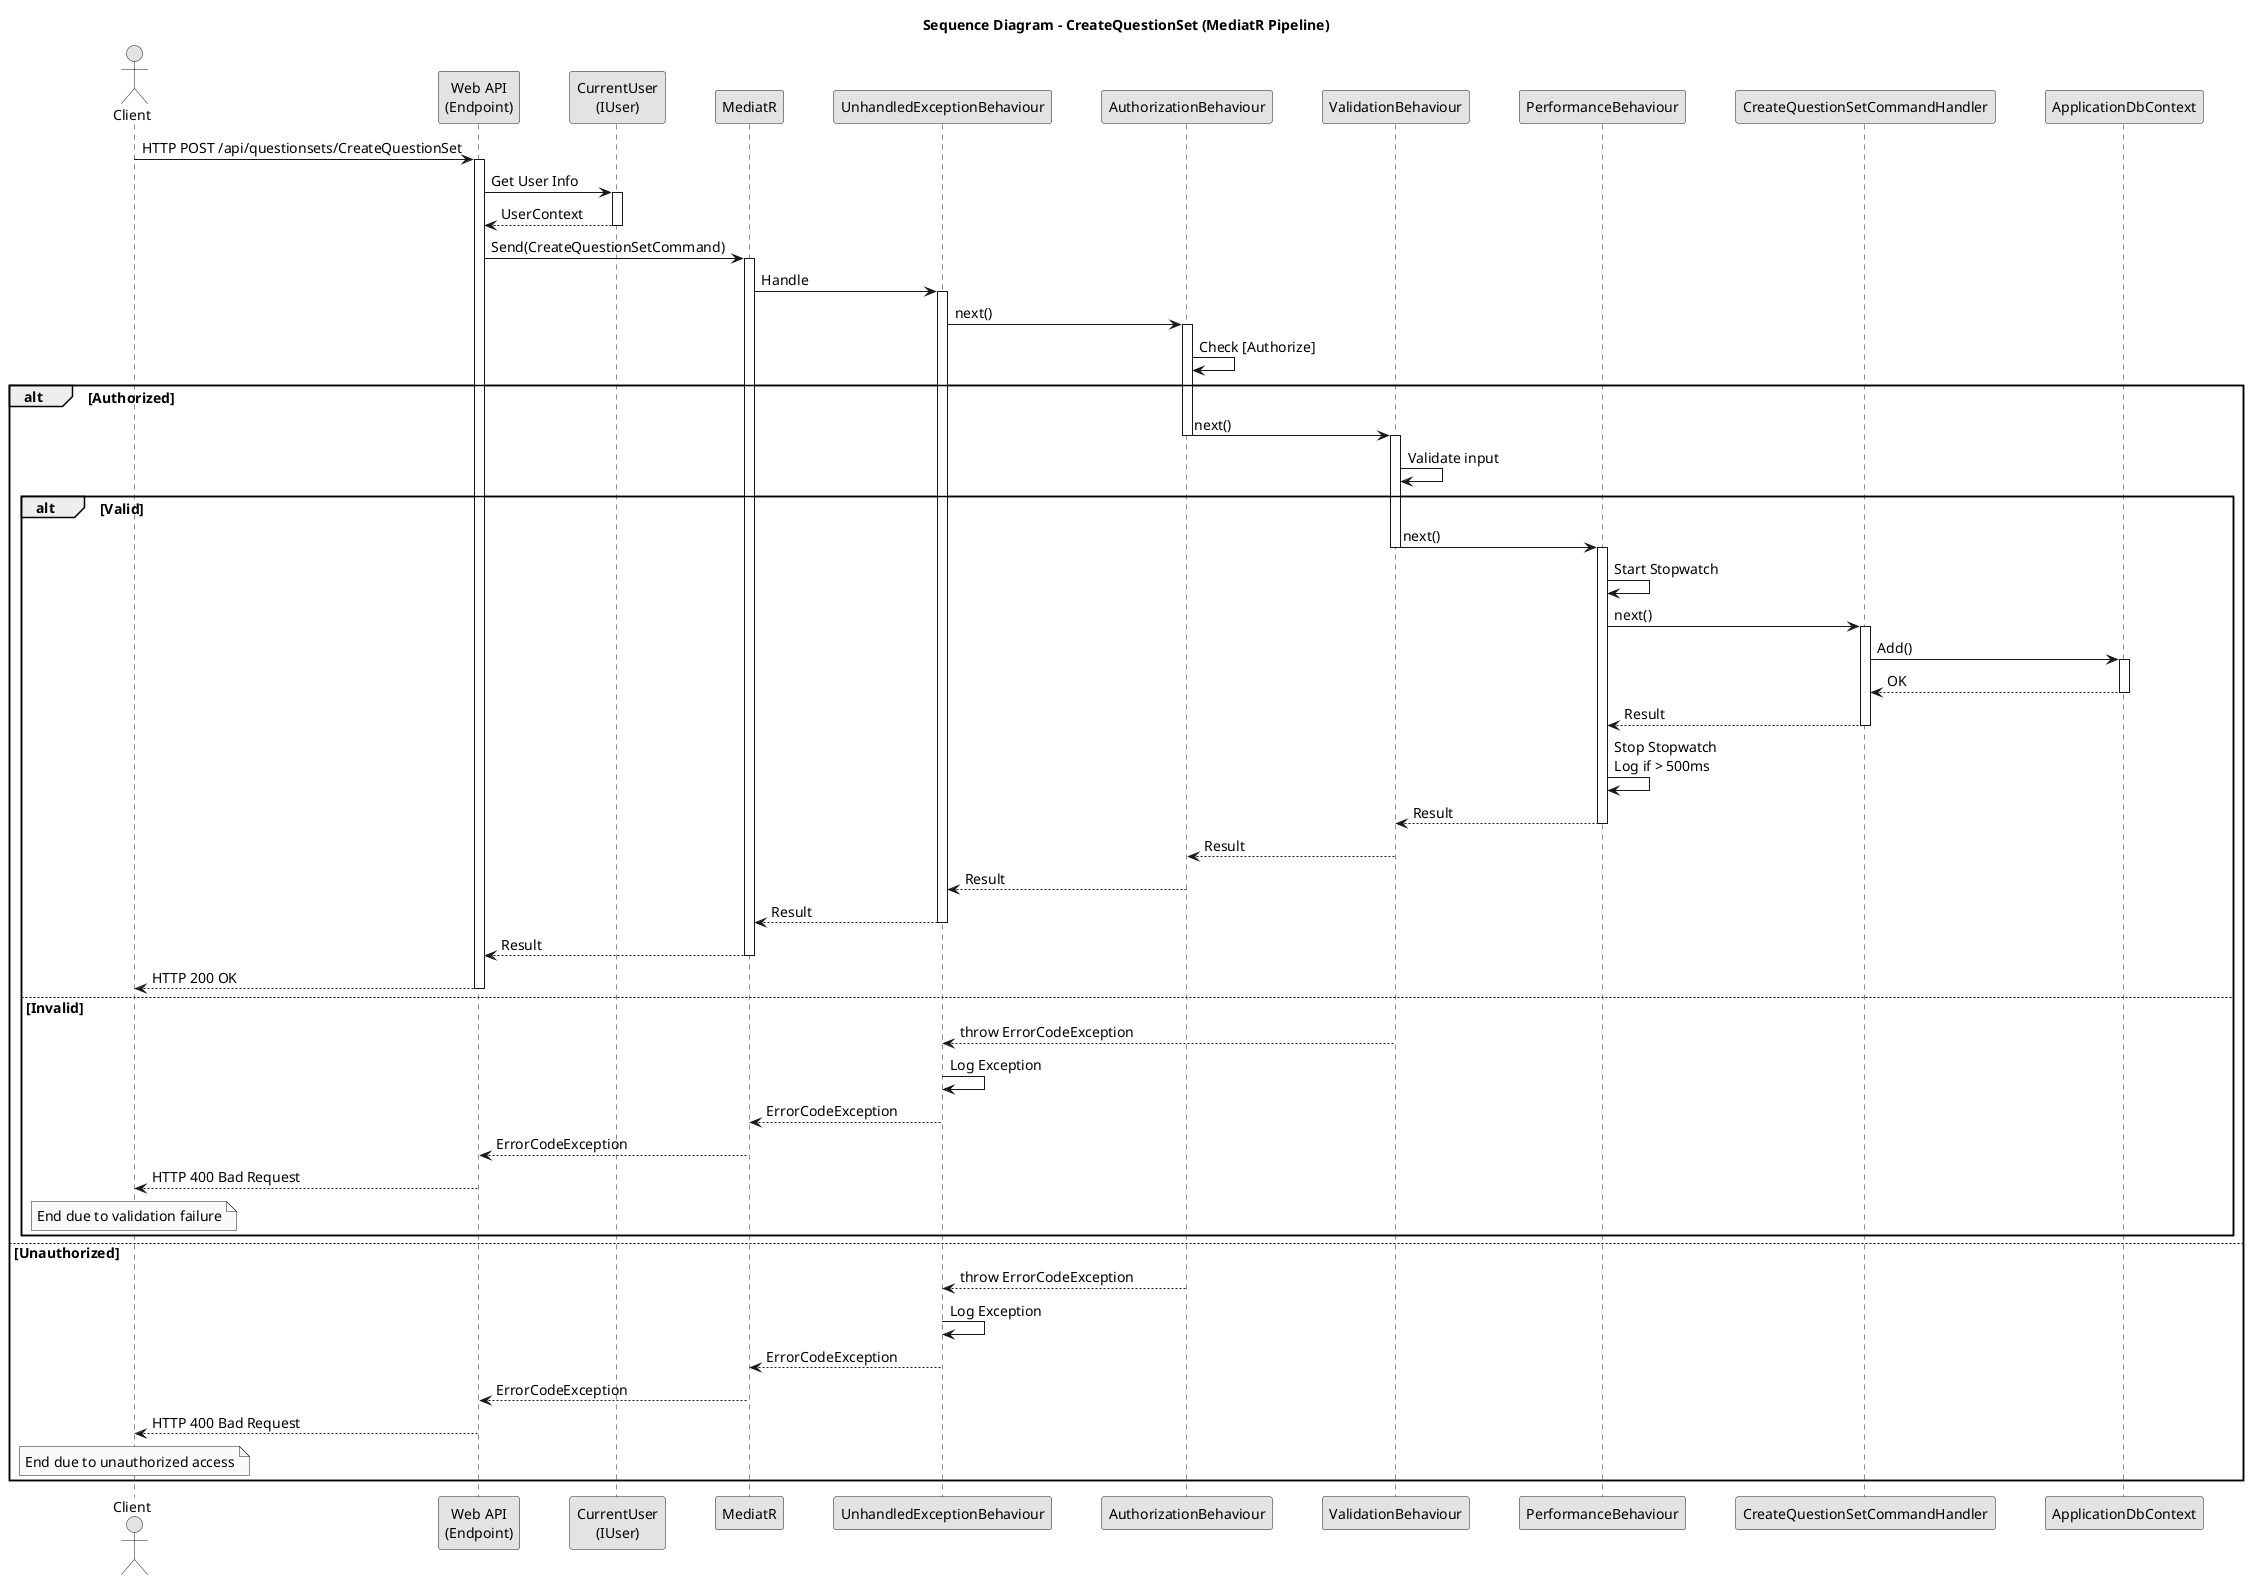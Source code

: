 @startuml
title Sequence Diagram - CreateQuestionSet (MediatR Pipeline)

' Skin parameters for better aesthetics
skinparam monochrome true
skinparam shadowing false
skinparam defaultFontSize 14
skinparam ParticipantPadding 20
skinparam BoxPadding 10

actor Client
participant "Web API\n(Endpoint)" as Web
participant "CurrentUser\n(IUser)" as CurrentUser
participant "MediatR" as MediatR
participant "UnhandledExceptionBehaviour" as Unhandled
participant "AuthorizationBehaviour" as Authorization
participant "ValidationBehaviour" as Validation
participant "PerformanceBehaviour" as Performance
participant "CreateQuestionSetCommandHandler" as Handler
participant "ApplicationDbContext" as DbContext

Client -> Web: HTTP POST /api/questionsets/CreateQuestionSet
activate Web

Web -> CurrentUser: Get User Info
activate CurrentUser
CurrentUser --> Web: UserContext
deactivate CurrentUser

Web -> MediatR: Send(CreateQuestionSetCommand)
activate MediatR

MediatR -> Unhandled: Handle
activate Unhandled

Unhandled -> Authorization: next()
activate Authorization

Authorization -> Authorization: Check [Authorize]
alt Authorized
    Authorization -> Validation: next()
    deactivate Authorization

    activate Validation
    Validation -> Validation: Validate input
    alt Valid
        Validation -> Performance: next()
        deactivate Validation

        activate Performance
        Performance -> Performance: Start Stopwatch
        Performance -> Handler: next()
        activate Handler

        Handler -> DbContext: Add()
        activate DbContext
        DbContext --> Handler: OK
        deactivate DbContext

        Handler --> Performance: Result
        deactivate Handler

        Performance -> Performance: Stop Stopwatch\nLog if > 500ms
        Performance --> Validation: Result
        deactivate Performance

        Validation --> Authorization: Result
        Authorization --> Unhandled: Result
        Unhandled --> MediatR: Result
        deactivate Unhandled

        MediatR --> Web: Result
        deactivate MediatR

        Web --> Client: HTTP 200 OK
        deactivate Web

    else Invalid
        Validation --> Unhandled: throw ErrorCodeException
        deactivate Validation

        Unhandled -> Unhandled: Log Exception
        Unhandled --> MediatR: ErrorCodeException
        deactivate Unhandled

        MediatR --> Web: ErrorCodeException
        deactivate MediatR

        Web --> Client: HTTP 400 Bad Request
        deactivate Web
        note over Client: End due to validation failure
    end alt

else Unauthorized
    Authorization --> Unhandled: throw ErrorCodeException
    deactivate Authorization

    Unhandled -> Unhandled: Log Exception
    Unhandled --> MediatR: ErrorCodeException
    deactivate Unhandled

    MediatR --> Web: ErrorCodeException
    deactivate MediatR

    Web --> Client: HTTP 400 Bad Request
    deactivate Web
    note over Client: End due to unauthorized access
end alt

@enduml
